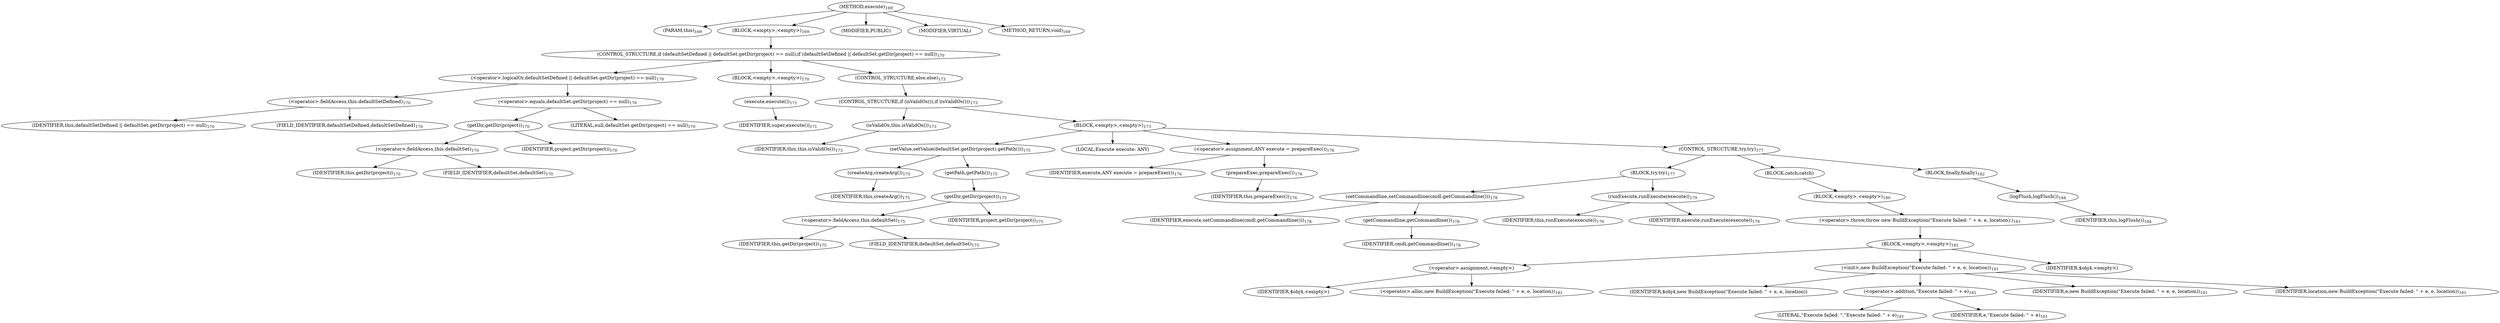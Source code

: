 digraph "execute" {  
"267" [label = <(METHOD,execute)<SUB>169</SUB>> ]
"12" [label = <(PARAM,this)<SUB>169</SUB>> ]
"268" [label = <(BLOCK,&lt;empty&gt;,&lt;empty&gt;)<SUB>169</SUB>> ]
"269" [label = <(CONTROL_STRUCTURE,if (defaultSetDefined || defaultSet.getDir(project) == null),if (defaultSetDefined || defaultSet.getDir(project) == null))<SUB>170</SUB>> ]
"270" [label = <(&lt;operator&gt;.logicalOr,defaultSetDefined || defaultSet.getDir(project) == null)<SUB>170</SUB>> ]
"271" [label = <(&lt;operator&gt;.fieldAccess,this.defaultSetDefined)<SUB>170</SUB>> ]
"272" [label = <(IDENTIFIER,this,defaultSetDefined || defaultSet.getDir(project) == null)<SUB>170</SUB>> ]
"273" [label = <(FIELD_IDENTIFIER,defaultSetDefined,defaultSetDefined)<SUB>170</SUB>> ]
"274" [label = <(&lt;operator&gt;.equals,defaultSet.getDir(project) == null)<SUB>170</SUB>> ]
"275" [label = <(getDir,getDir(project))<SUB>170</SUB>> ]
"276" [label = <(&lt;operator&gt;.fieldAccess,this.defaultSet)<SUB>170</SUB>> ]
"277" [label = <(IDENTIFIER,this,getDir(project))<SUB>170</SUB>> ]
"278" [label = <(FIELD_IDENTIFIER,defaultSet,defaultSet)<SUB>170</SUB>> ]
"279" [label = <(IDENTIFIER,project,getDir(project))<SUB>170</SUB>> ]
"280" [label = <(LITERAL,null,defaultSet.getDir(project) == null)<SUB>170</SUB>> ]
"281" [label = <(BLOCK,&lt;empty&gt;,&lt;empty&gt;)<SUB>170</SUB>> ]
"282" [label = <(execute,execute())<SUB>171</SUB>> ]
"283" [label = <(IDENTIFIER,super,execute())<SUB>171</SUB>> ]
"284" [label = <(CONTROL_STRUCTURE,else,else)<SUB>173</SUB>> ]
"285" [label = <(CONTROL_STRUCTURE,if (isValidOs()),if (isValidOs()))<SUB>173</SUB>> ]
"286" [label = <(isValidOs,this.isValidOs())<SUB>173</SUB>> ]
"11" [label = <(IDENTIFIER,this,this.isValidOs())<SUB>173</SUB>> ]
"287" [label = <(BLOCK,&lt;empty&gt;,&lt;empty&gt;)<SUB>173</SUB>> ]
"288" [label = <(setValue,setValue(defaultSet.getDir(project).getPath()))<SUB>175</SUB>> ]
"289" [label = <(createArg,createArg())<SUB>175</SUB>> ]
"13" [label = <(IDENTIFIER,this,createArg())<SUB>175</SUB>> ]
"290" [label = <(getPath,getPath())<SUB>175</SUB>> ]
"291" [label = <(getDir,getDir(project))<SUB>175</SUB>> ]
"292" [label = <(&lt;operator&gt;.fieldAccess,this.defaultSet)<SUB>175</SUB>> ]
"293" [label = <(IDENTIFIER,this,getDir(project))<SUB>175</SUB>> ]
"294" [label = <(FIELD_IDENTIFIER,defaultSet,defaultSet)<SUB>175</SUB>> ]
"295" [label = <(IDENTIFIER,project,getDir(project))<SUB>175</SUB>> ]
"296" [label = <(LOCAL,Execute execute: ANY)> ]
"297" [label = <(&lt;operator&gt;.assignment,ANY execute = prepareExec())<SUB>176</SUB>> ]
"298" [label = <(IDENTIFIER,execute,ANY execute = prepareExec())<SUB>176</SUB>> ]
"299" [label = <(prepareExec,prepareExec())<SUB>176</SUB>> ]
"14" [label = <(IDENTIFIER,this,prepareExec())<SUB>176</SUB>> ]
"300" [label = <(CONTROL_STRUCTURE,try,try)<SUB>177</SUB>> ]
"301" [label = <(BLOCK,try,try)<SUB>177</SUB>> ]
"302" [label = <(setCommandline,setCommandline(cmdl.getCommandline()))<SUB>178</SUB>> ]
"303" [label = <(IDENTIFIER,execute,setCommandline(cmdl.getCommandline()))<SUB>178</SUB>> ]
"304" [label = <(getCommandline,getCommandline())<SUB>178</SUB>> ]
"305" [label = <(IDENTIFIER,cmdl,getCommandline())<SUB>178</SUB>> ]
"306" [label = <(runExecute,runExecute(execute))<SUB>179</SUB>> ]
"15" [label = <(IDENTIFIER,this,runExecute(execute))<SUB>179</SUB>> ]
"307" [label = <(IDENTIFIER,execute,runExecute(execute))<SUB>179</SUB>> ]
"308" [label = <(BLOCK,catch,catch)> ]
"309" [label = <(BLOCK,&lt;empty&gt;,&lt;empty&gt;)<SUB>180</SUB>> ]
"310" [label = <(&lt;operator&gt;.throw,throw new BuildException(&quot;Execute failed: &quot; + e, e, location);)<SUB>181</SUB>> ]
"311" [label = <(BLOCK,&lt;empty&gt;,&lt;empty&gt;)<SUB>181</SUB>> ]
"312" [label = <(&lt;operator&gt;.assignment,&lt;empty&gt;)> ]
"313" [label = <(IDENTIFIER,$obj4,&lt;empty&gt;)> ]
"314" [label = <(&lt;operator&gt;.alloc,new BuildException(&quot;Execute failed: &quot; + e, e, location))<SUB>181</SUB>> ]
"315" [label = <(&lt;init&gt;,new BuildException(&quot;Execute failed: &quot; + e, e, location))<SUB>181</SUB>> ]
"316" [label = <(IDENTIFIER,$obj4,new BuildException(&quot;Execute failed: &quot; + e, e, location))> ]
"317" [label = <(&lt;operator&gt;.addition,&quot;Execute failed: &quot; + e)<SUB>181</SUB>> ]
"318" [label = <(LITERAL,&quot;Execute failed: &quot;,&quot;Execute failed: &quot; + e)<SUB>181</SUB>> ]
"319" [label = <(IDENTIFIER,e,&quot;Execute failed: &quot; + e)<SUB>181</SUB>> ]
"320" [label = <(IDENTIFIER,e,new BuildException(&quot;Execute failed: &quot; + e, e, location))<SUB>181</SUB>> ]
"321" [label = <(IDENTIFIER,location,new BuildException(&quot;Execute failed: &quot; + e, e, location))<SUB>181</SUB>> ]
"322" [label = <(IDENTIFIER,$obj4,&lt;empty&gt;)> ]
"323" [label = <(BLOCK,finally,finally)<SUB>182</SUB>> ]
"324" [label = <(logFlush,logFlush())<SUB>184</SUB>> ]
"16" [label = <(IDENTIFIER,this,logFlush())<SUB>184</SUB>> ]
"325" [label = <(MODIFIER,PUBLIC)> ]
"326" [label = <(MODIFIER,VIRTUAL)> ]
"327" [label = <(METHOD_RETURN,void)<SUB>169</SUB>> ]
  "267" -> "12" 
  "267" -> "268" 
  "267" -> "325" 
  "267" -> "326" 
  "267" -> "327" 
  "268" -> "269" 
  "269" -> "270" 
  "269" -> "281" 
  "269" -> "284" 
  "270" -> "271" 
  "270" -> "274" 
  "271" -> "272" 
  "271" -> "273" 
  "274" -> "275" 
  "274" -> "280" 
  "275" -> "276" 
  "275" -> "279" 
  "276" -> "277" 
  "276" -> "278" 
  "281" -> "282" 
  "282" -> "283" 
  "284" -> "285" 
  "285" -> "286" 
  "285" -> "287" 
  "286" -> "11" 
  "287" -> "288" 
  "287" -> "296" 
  "287" -> "297" 
  "287" -> "300" 
  "288" -> "289" 
  "288" -> "290" 
  "289" -> "13" 
  "290" -> "291" 
  "291" -> "292" 
  "291" -> "295" 
  "292" -> "293" 
  "292" -> "294" 
  "297" -> "298" 
  "297" -> "299" 
  "299" -> "14" 
  "300" -> "301" 
  "300" -> "308" 
  "300" -> "323" 
  "301" -> "302" 
  "301" -> "306" 
  "302" -> "303" 
  "302" -> "304" 
  "304" -> "305" 
  "306" -> "15" 
  "306" -> "307" 
  "308" -> "309" 
  "309" -> "310" 
  "310" -> "311" 
  "311" -> "312" 
  "311" -> "315" 
  "311" -> "322" 
  "312" -> "313" 
  "312" -> "314" 
  "315" -> "316" 
  "315" -> "317" 
  "315" -> "320" 
  "315" -> "321" 
  "317" -> "318" 
  "317" -> "319" 
  "323" -> "324" 
  "324" -> "16" 
}
